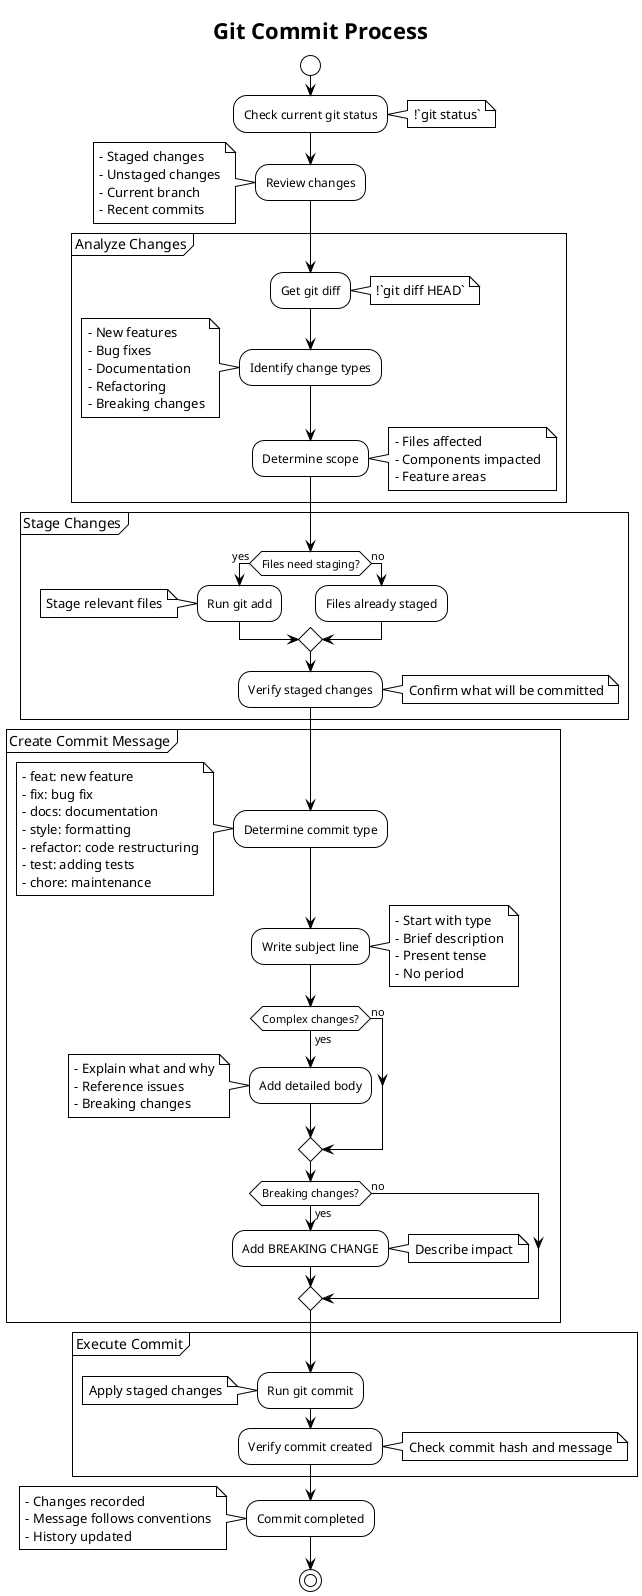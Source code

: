 @startuml GitCommitWorkflow
!theme plain
title Git Commit Process

start

:Check current git status;
note right: !`git status`

:Review changes;
note left
  - Staged changes
  - Unstaged changes
  - Current branch
  - Recent commits
end note

partition "Analyze Changes" {
  :Get git diff;
  note right: !`git diff HEAD`
  
  :Identify change types;
  note left
    - New features
    - Bug fixes
    - Documentation
    - Refactoring
    - Breaking changes
  end note
  
  :Determine scope;
  note right
    - Files affected
    - Components impacted
    - Feature areas
  end note
}

partition "Stage Changes" {
  if (Files need staging?) then (yes)
    :Run git add;
    note left: Stage relevant files
  else (no)
    :Files already staged;
  endif
  
  :Verify staged changes;
  note right: Confirm what will be committed
}

partition "Create Commit Message" {
  :Determine commit type;
  note left
    - feat: new feature
    - fix: bug fix
    - docs: documentation
    - style: formatting
    - refactor: code restructuring
    - test: adding tests
    - chore: maintenance
  end note
  
  :Write subject line;
  note right
    - Start with type
    - Brief description
    - Present tense
    - No period
  end note
  
  if (Complex changes?) then (yes)
    :Add detailed body;
    note left
      - Explain what and why
      - Reference issues
      - Breaking changes
    end note
  else (no)
  endif
  
  if (Breaking changes?) then (yes)
    :Add BREAKING CHANGE;
    note right: Describe impact
  else (no)
  endif
}

partition "Execute Commit" {
  :Run git commit;
  note left: Apply staged changes
  
  :Verify commit created;
  note right: Check commit hash and message
}

:Commit completed;
note left
  - Changes recorded
  - Message follows conventions
  - History updated
end note

stop

@enduml
